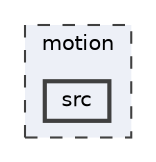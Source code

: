 digraph "motion/src"
{
 // LATEX_PDF_SIZE
  bgcolor="transparent";
  edge [fontname=Helvetica,fontsize=10,labelfontname=Helvetica,labelfontsize=10];
  node [fontname=Helvetica,fontsize=10,shape=box,height=0.2,width=0.4];
  compound=true
  subgraph clusterdir_87a0df428f6a2da77e8f5b68af94d31f {
    graph [ bgcolor="#edf0f7", pencolor="grey25", label="motion", fontname=Helvetica,fontsize=10 style="filled,dashed", URL="dir_87a0df428f6a2da77e8f5b68af94d31f.html",tooltip=""]
  dir_b040a3a1724cbde812ec7ee720afba38 [label="src", fillcolor="#edf0f7", color="grey25", style="filled,bold", URL="dir_b040a3a1724cbde812ec7ee720afba38.html",tooltip=""];
  }
}
